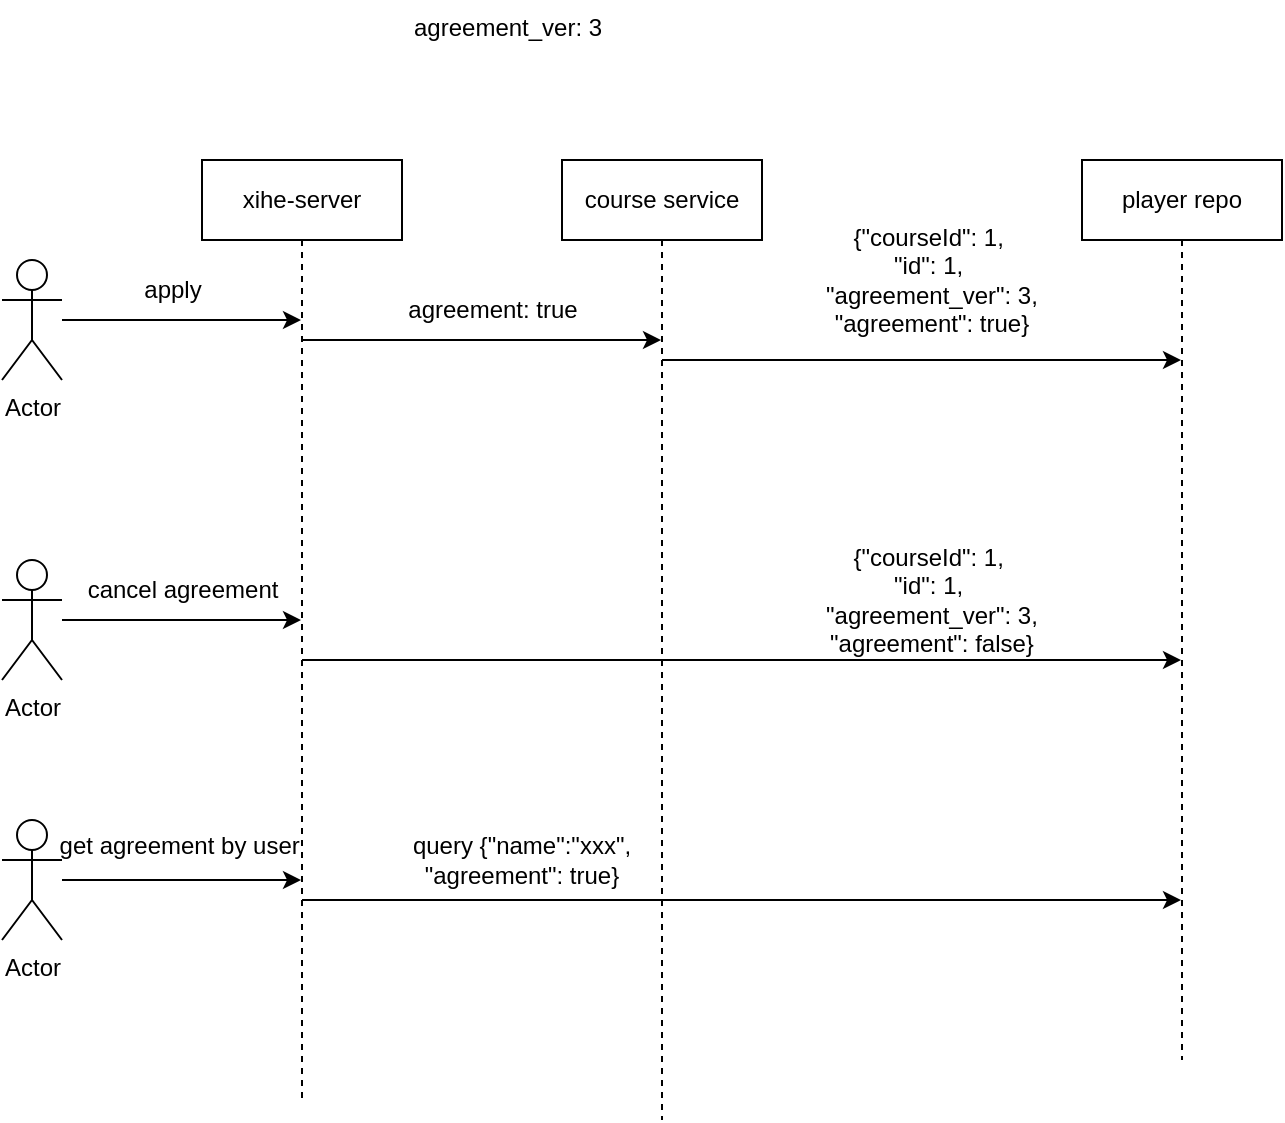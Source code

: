 <mxfile version="21.3.8" type="github">
  <diagram name="Page-1" id="n4vi1D5M3QYKHS8s60AK">
    <mxGraphModel dx="1434" dy="1846" grid="1" gridSize="10" guides="1" tooltips="1" connect="1" arrows="1" fold="1" page="1" pageScale="1" pageWidth="850" pageHeight="1100" math="0" shadow="0">
      <root>
        <mxCell id="0" />
        <mxCell id="1" parent="0" />
        <mxCell id="RPed6Ku-cKz_9hXtHq2g-6" style="rounded=0;orthogonalLoop=1;jettySize=auto;html=1;" edge="1" parent="1" source="RPed6Ku-cKz_9hXtHq2g-1">
          <mxGeometry relative="1" as="geometry">
            <mxPoint x="259.5" y="140" as="targetPoint" />
          </mxGeometry>
        </mxCell>
        <mxCell id="RPed6Ku-cKz_9hXtHq2g-1" value="Actor" style="shape=umlActor;verticalLabelPosition=bottom;verticalAlign=top;html=1;outlineConnect=0;" vertex="1" parent="1">
          <mxGeometry x="110" y="110" width="30" height="60" as="geometry" />
        </mxCell>
        <mxCell id="RPed6Ku-cKz_9hXtHq2g-8" style="edgeStyle=elbowEdgeStyle;rounded=0;orthogonalLoop=1;jettySize=auto;html=1;elbow=vertical;curved=0;" edge="1" parent="1" source="RPed6Ku-cKz_9hXtHq2g-3" target="RPed6Ku-cKz_9hXtHq2g-4">
          <mxGeometry relative="1" as="geometry">
            <Array as="points">
              <mxPoint x="330" y="150" />
              <mxPoint x="320" y="160" />
            </Array>
          </mxGeometry>
        </mxCell>
        <mxCell id="RPed6Ku-cKz_9hXtHq2g-3" value="xihe-server" style="shape=umlLifeline;perimeter=lifelinePerimeter;whiteSpace=wrap;html=1;container=1;dropTarget=0;collapsible=0;recursiveResize=0;outlineConnect=0;portConstraint=eastwest;newEdgeStyle={&quot;edgeStyle&quot;:&quot;elbowEdgeStyle&quot;,&quot;elbow&quot;:&quot;vertical&quot;,&quot;curved&quot;:0,&quot;rounded&quot;:0};" vertex="1" parent="1">
          <mxGeometry x="210" y="60" width="100" height="470" as="geometry" />
        </mxCell>
        <mxCell id="RPed6Ku-cKz_9hXtHq2g-4" value="course service" style="shape=umlLifeline;perimeter=lifelinePerimeter;whiteSpace=wrap;html=1;container=1;dropTarget=0;collapsible=0;recursiveResize=0;outlineConnect=0;portConstraint=eastwest;newEdgeStyle={&quot;edgeStyle&quot;:&quot;elbowEdgeStyle&quot;,&quot;elbow&quot;:&quot;vertical&quot;,&quot;curved&quot;:0,&quot;rounded&quot;:0};" vertex="1" parent="1">
          <mxGeometry x="390" y="60" width="100" height="480" as="geometry" />
        </mxCell>
        <mxCell id="RPed6Ku-cKz_9hXtHq2g-7" value="apply" style="text;html=1;align=center;verticalAlign=middle;resizable=0;points=[];autosize=1;strokeColor=none;fillColor=none;" vertex="1" parent="1">
          <mxGeometry x="170" y="110" width="50" height="30" as="geometry" />
        </mxCell>
        <mxCell id="RPed6Ku-cKz_9hXtHq2g-9" value="agreement: true" style="text;html=1;align=center;verticalAlign=middle;resizable=0;points=[];autosize=1;strokeColor=none;fillColor=none;" vertex="1" parent="1">
          <mxGeometry x="300" y="120" width="110" height="30" as="geometry" />
        </mxCell>
        <mxCell id="RPed6Ku-cKz_9hXtHq2g-11" style="rounded=0;orthogonalLoop=1;jettySize=auto;html=1;" edge="1" parent="1" source="RPed6Ku-cKz_9hXtHq2g-10" target="RPed6Ku-cKz_9hXtHq2g-3">
          <mxGeometry relative="1" as="geometry" />
        </mxCell>
        <mxCell id="RPed6Ku-cKz_9hXtHq2g-10" value="Actor" style="shape=umlActor;verticalLabelPosition=bottom;verticalAlign=top;html=1;outlineConnect=0;" vertex="1" parent="1">
          <mxGeometry x="110" y="260" width="30" height="60" as="geometry" />
        </mxCell>
        <mxCell id="RPed6Ku-cKz_9hXtHq2g-12" value="cancel agreement" style="text;html=1;align=center;verticalAlign=middle;resizable=0;points=[];autosize=1;strokeColor=none;fillColor=none;" vertex="1" parent="1">
          <mxGeometry x="140" y="260" width="120" height="30" as="geometry" />
        </mxCell>
        <mxCell id="RPed6Ku-cKz_9hXtHq2g-14" style="edgeStyle=elbowEdgeStyle;rounded=0;orthogonalLoop=1;jettySize=auto;html=1;elbow=vertical;curved=0;" edge="1" parent="1" target="RPed6Ku-cKz_9hXtHq2g-20">
          <mxGeometry relative="1" as="geometry">
            <mxPoint x="260" y="310" as="sourcePoint" />
            <mxPoint x="569.5" y="310" as="targetPoint" />
          </mxGeometry>
        </mxCell>
        <mxCell id="RPed6Ku-cKz_9hXtHq2g-17" style="rounded=0;orthogonalLoop=1;jettySize=auto;html=1;" edge="1" parent="1" source="RPed6Ku-cKz_9hXtHq2g-16" target="RPed6Ku-cKz_9hXtHq2g-3">
          <mxGeometry relative="1" as="geometry" />
        </mxCell>
        <mxCell id="RPed6Ku-cKz_9hXtHq2g-16" value="Actor" style="shape=umlActor;verticalLabelPosition=bottom;verticalAlign=top;html=1;outlineConnect=0;" vertex="1" parent="1">
          <mxGeometry x="110" y="390" width="30" height="60" as="geometry" />
        </mxCell>
        <mxCell id="RPed6Ku-cKz_9hXtHq2g-18" value="get agreement by user&amp;nbsp; " style="text;html=1;align=center;verticalAlign=middle;resizable=0;points=[];autosize=1;strokeColor=none;fillColor=none;" vertex="1" parent="1">
          <mxGeometry x="125" y="388" width="150" height="30" as="geometry" />
        </mxCell>
        <mxCell id="RPed6Ku-cKz_9hXtHq2g-20" value="player repo" style="shape=umlLifeline;perimeter=lifelinePerimeter;whiteSpace=wrap;html=1;container=1;dropTarget=0;collapsible=0;recursiveResize=0;outlineConnect=0;portConstraint=eastwest;newEdgeStyle={&quot;edgeStyle&quot;:&quot;elbowEdgeStyle&quot;,&quot;elbow&quot;:&quot;vertical&quot;,&quot;curved&quot;:0,&quot;rounded&quot;:0};" vertex="1" parent="1">
          <mxGeometry x="650" y="60" width="100" height="450" as="geometry" />
        </mxCell>
        <mxCell id="RPed6Ku-cKz_9hXtHq2g-24" value="agreement_ver: 3" style="text;strokeColor=none;fillColor=none;align=left;verticalAlign=top;spacingLeft=4;spacingRight=4;overflow=hidden;rotatable=0;points=[[0,0.5],[1,0.5]];portConstraint=eastwest;whiteSpace=wrap;html=1;" vertex="1" parent="1">
          <mxGeometry x="310" y="-20" width="120" height="26" as="geometry" />
        </mxCell>
        <mxCell id="RPed6Ku-cKz_9hXtHq2g-25" style="edgeStyle=elbowEdgeStyle;rounded=0;orthogonalLoop=1;jettySize=auto;html=1;elbow=vertical;curved=0;" edge="1" parent="1">
          <mxGeometry relative="1" as="geometry">
            <mxPoint x="440" y="160" as="sourcePoint" />
            <mxPoint x="699.5" y="160" as="targetPoint" />
            <Array as="points">
              <mxPoint x="510" y="160" />
              <mxPoint x="500" y="170" />
            </Array>
          </mxGeometry>
        </mxCell>
        <mxCell id="RPed6Ku-cKz_9hXtHq2g-28" style="edgeStyle=elbowEdgeStyle;rounded=0;orthogonalLoop=1;jettySize=auto;html=1;elbow=vertical;curved=0;" edge="1" parent="1" target="RPed6Ku-cKz_9hXtHq2g-20">
          <mxGeometry relative="1" as="geometry">
            <mxPoint x="260" y="430" as="sourcePoint" />
            <mxPoint x="570" y="430" as="targetPoint" />
          </mxGeometry>
        </mxCell>
        <mxCell id="RPed6Ku-cKz_9hXtHq2g-34" value="&lt;div&gt;{&quot;courseId&quot;: 1,&amp;nbsp;&lt;/div&gt;&lt;div&gt;&quot;id&quot;: 1,&amp;nbsp;&lt;/div&gt;&lt;div&gt;&quot;agreement_ver&quot;: 3,&lt;/div&gt;&lt;div&gt;&quot;agreement&quot;: true}&lt;/div&gt;" style="text;html=1;strokeColor=none;fillColor=none;align=center;verticalAlign=middle;whiteSpace=wrap;rounded=0;" vertex="1" parent="1">
          <mxGeometry x="470" y="80" width="210" height="80" as="geometry" />
        </mxCell>
        <mxCell id="RPed6Ku-cKz_9hXtHq2g-37" value="&lt;div&gt;{&quot;courseId&quot;: 1,&amp;nbsp;&lt;/div&gt;&lt;div&gt;&quot;id&quot;: 1,&amp;nbsp;&lt;/div&gt;&lt;div&gt;&quot;agreement_ver&quot;: 3,&lt;/div&gt;&lt;div&gt;&quot;agreement&quot;: false}&lt;/div&gt;" style="text;html=1;strokeColor=none;fillColor=none;align=center;verticalAlign=middle;whiteSpace=wrap;rounded=0;" vertex="1" parent="1">
          <mxGeometry x="470" y="240" width="210" height="80" as="geometry" />
        </mxCell>
        <mxCell id="RPed6Ku-cKz_9hXtHq2g-38" value="&lt;div&gt;query {&quot;name&quot;:&quot;xxx&quot;,&lt;/div&gt;&lt;div&gt;&quot;agreement&quot;: true}&lt;/div&gt;" style="text;html=1;strokeColor=none;fillColor=none;align=center;verticalAlign=middle;whiteSpace=wrap;rounded=0;" vertex="1" parent="1">
          <mxGeometry x="265" y="390" width="210" height="40" as="geometry" />
        </mxCell>
      </root>
    </mxGraphModel>
  </diagram>
</mxfile>

